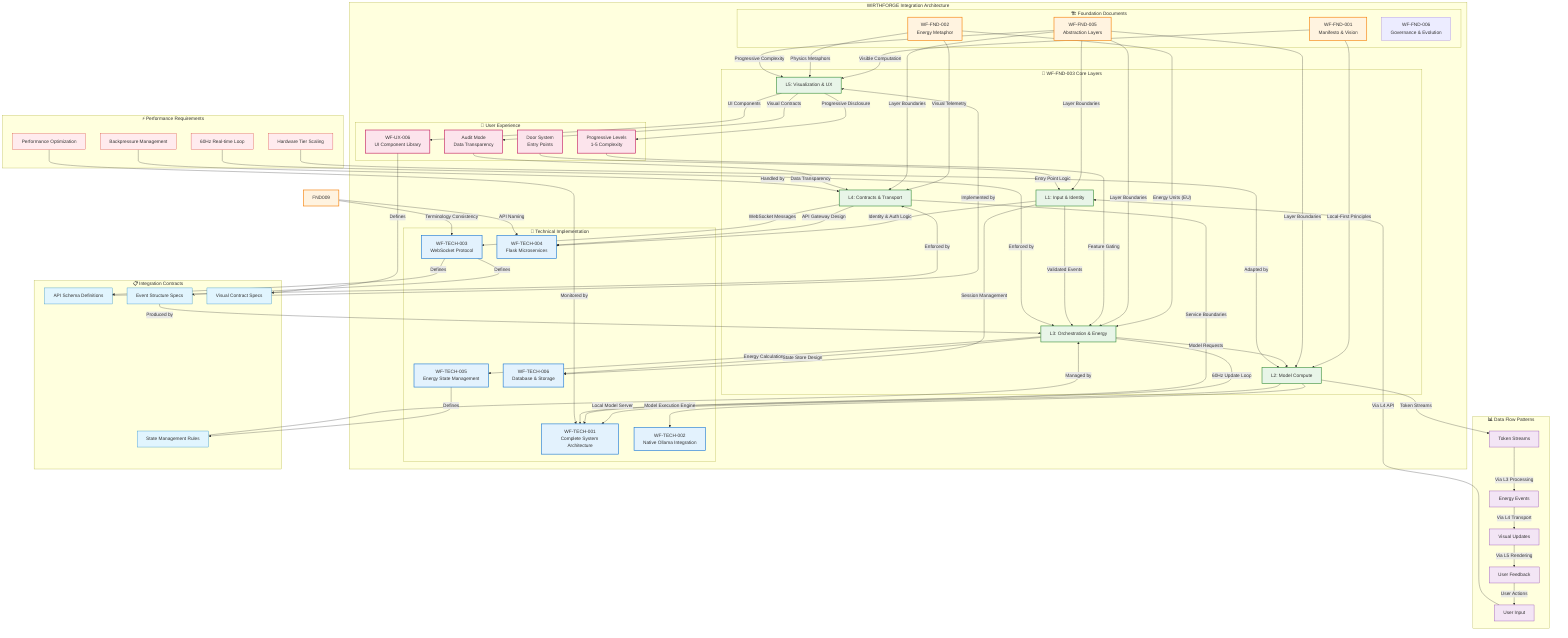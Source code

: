 graph TB
    subgraph "WIRTHFORGE Integration Architecture"
        direction TB
        
        subgraph CORE["🧬 WF-FND-003 Core Layers"]
            L1_CORE["L1: Input & Identity"]
            L2_CORE["L2: Model Compute"] 
            L3_CORE["L3: Orchestration & Energy"]
            L4_CORE["L4: Contracts & Transport"]
            L5_CORE["L5: Visualization & UX"]
        end
        
        subgraph TECH["🔧 Technical Implementation"]
            TECH001["WF-TECH-001<br/>Complete System Architecture"]
            TECH002["WF-TECH-002<br/>Native Ollama Integration"]
            TECH003["WF-TECH-003<br/>WebSocket Protocol"]
            TECH004["WF-TECH-004<br/>Flask Microservices"]
            TECH005["WF-TECH-005<br/>Energy State Management"]
            TECH006["WF-TECH-006<br/>Database & Storage"]
        end
        
        subgraph UX["🎨 User Experience"]
            UX006["WF-UX-006<br/>UI Component Library"]
            UX_DOORS["Door System<br/>Entry Points"]
            UX_LEVELS["Progressive Levels<br/>1-5 Complexity"]
            UX_AUDIT["Audit Mode<br/>Data Transparency"]
        end
        
        subgraph FOUNDATION["🏗️ Foundation Documents"]
            FND001["WF-FND-001<br/>Manifesto & Vision"]
            FND002["WF-FND-002<br/>Energy Metaphor"]
            FND005["WF-FND-005<br/>Abstraction Layers"]
            FND006["WF-FND-006<br/>Governance & Evolution"]
        end
    end
    
    %% Layer to Tech Mappings
    L1_CORE -->|"Identity & Auth Logic"| TECH004
    L1_CORE -->|"Session Management"| TECH006
    
    L2_CORE -->|"Model Execution Engine"| TECH002
    L2_CORE -->|"Local Model Server"| TECH001
    
    L3_CORE -->|"Energy Calculations"| TECH005
    L3_CORE -->|"State Store Design"| TECH006
    L3_CORE -->|"60Hz Update Loop"| TECH001
    
    L4_CORE -->|"WebSocket Messages"| TECH003
    L4_CORE -->|"API Gateway Design"| TECH004
    L4_CORE -->|"Service Boundaries"| TECH001
    
    L5_CORE -->|"UI Components"| UX006
    L5_CORE -->|"Progressive Disclosure"| UX_LEVELS
    L5_CORE -->|"Visual Contracts"| UX_AUDIT
    
    %% Foundation Dependencies
    FND001 -->|"Local-First Principles"| L2_CORE
    FND001 -->|"Visible Computation"| L5_CORE
    
    FND002 -->|"Energy Units (EU)"| L3_CORE
    FND002 -->|"Visual Telemetry"| L4_CORE
    FND002 -->|"Physics Metaphors"| L5_CORE
    
    FND005 -->|"Progressive Complexity"| L5_CORE
    FND005 -->|"Layer Boundaries"| L1_CORE
    FND005 -->|"Layer Boundaries"| L2_CORE
    FND005 -->|"Layer Boundaries"| L3_CORE
    FND005 -->|"Layer Boundaries"| L4_CORE
    
    FND009 -->|"Terminology Consistency"| TECH003
    FND009 -->|"API Naming"| TECH004
    
    %% UX Integration
    UX_DOORS -->|"Entry Point Logic"| L1_CORE
    UX_LEVELS -->|"Feature Gating"| L3_CORE
    UX_AUDIT -->|"Data Transparency"| L4_CORE
    
    %% Cross-Layer Data Flows
    subgraph DATAFLOW["📊 Data Flow Patterns"]
        INPUT["User Input"]
        TOKENS["Token Streams"]
        ENERGY["Energy Events"]
        VISUALS["Visual Updates"]
        FEEDBACK["User Feedback"]
    end
    
    INPUT -->|"Via L4 API"| L1_CORE
    L1_CORE -->|"Validated Events"| L3_CORE
    L3_CORE -->|"Model Requests"| L2_CORE
    L2_CORE -->|"Token Streams"| TOKENS
    TOKENS -->|"Via L3 Processing"| ENERGY
    ENERGY -->|"Via L4 Transport"| VISUALS
    VISUALS -->|"Via L5 Rendering"| FEEDBACK
    FEEDBACK -->|"User Actions"| INPUT
    
    %% Integration Contracts
    subgraph CONTRACTS["📋 Integration Contracts"]
        API_SCHEMA["API Schema Definitions"]
        EVENT_SCHEMA["Event Structure Specs"]
        STATE_SCHEMA["State Management Rules"]
        VISUAL_SCHEMA["Visual Contract Specs"]
    end
    
    TECH003 -->|"Defines"| API_SCHEMA
    TECH003 -->|"Defines"| EVENT_SCHEMA
    TECH005 -->|"Defines"| STATE_SCHEMA
    UX006 -->|"Defines"| VISUAL_SCHEMA
    
    API_SCHEMA -->|"Enforced by"| L4_CORE
    EVENT_SCHEMA -->|"Produced by"| L3_CORE
    STATE_SCHEMA -->|"Managed by"| L3_CORE
    VISUAL_SCHEMA -->|"Implemented by"| L5_CORE
    
    %% Performance Integration
    subgraph PERFORMANCE["⚡ Performance Requirements"]
        REALTIME["60Hz Real-time Loop"]
        BACKPRESSURE["Backpressure Management"]
        SCALING["Hardware Tier Scaling"]
        OPTIMIZATION["Performance Optimization"]
    end
    
    REALTIME -->|"Enforced by"| L3_CORE
    BACKPRESSURE -->|"Handled by"| L4_CORE
    SCALING -->|"Adapted by"| L2_CORE
    OPTIMIZATION -->|"Monitored by"| TECH001
    
    %% Color Coding
    classDef coreLayer fill:#e8f5e8,stroke:#388e3c,stroke-width:2px
    classDef techDoc fill:#e3f2fd,stroke:#1976d2,stroke-width:2px
    classDef uxDoc fill:#fce4ec,stroke:#c2185b,stroke-width:2px
    classDef foundationDoc fill:#fff3e0,stroke:#f57c00,stroke-width:2px
    classDef dataFlow fill:#f3e5f5,stroke:#7b1fa2,stroke-width:1px
    classDef contract fill:#e1f5fe,stroke:#0277bd,stroke-width:1px
    classDef performance fill:#ffebee,stroke:#d32f2f,stroke-width:1px
    
    class L1_CORE,L2_CORE,L3_CORE,L4_CORE,L5_CORE coreLayer
    class TECH001,TECH002,TECH003,TECH004,TECH005,TECH006 techDoc
    class UX006,UX_DOORS,UX_LEVELS,UX_AUDIT uxDoc
    class FND001,FND002,FND005,FND009 foundationDoc
    class INPUT,TOKENS,ENERGY,VISUALS,FEEDBACK dataFlow
    class API_SCHEMA,EVENT_SCHEMA,STATE_SCHEMA,VISUAL_SCHEMA contract
    class REALTIME,BACKPRESSURE,SCALING,OPTIMIZATION performance